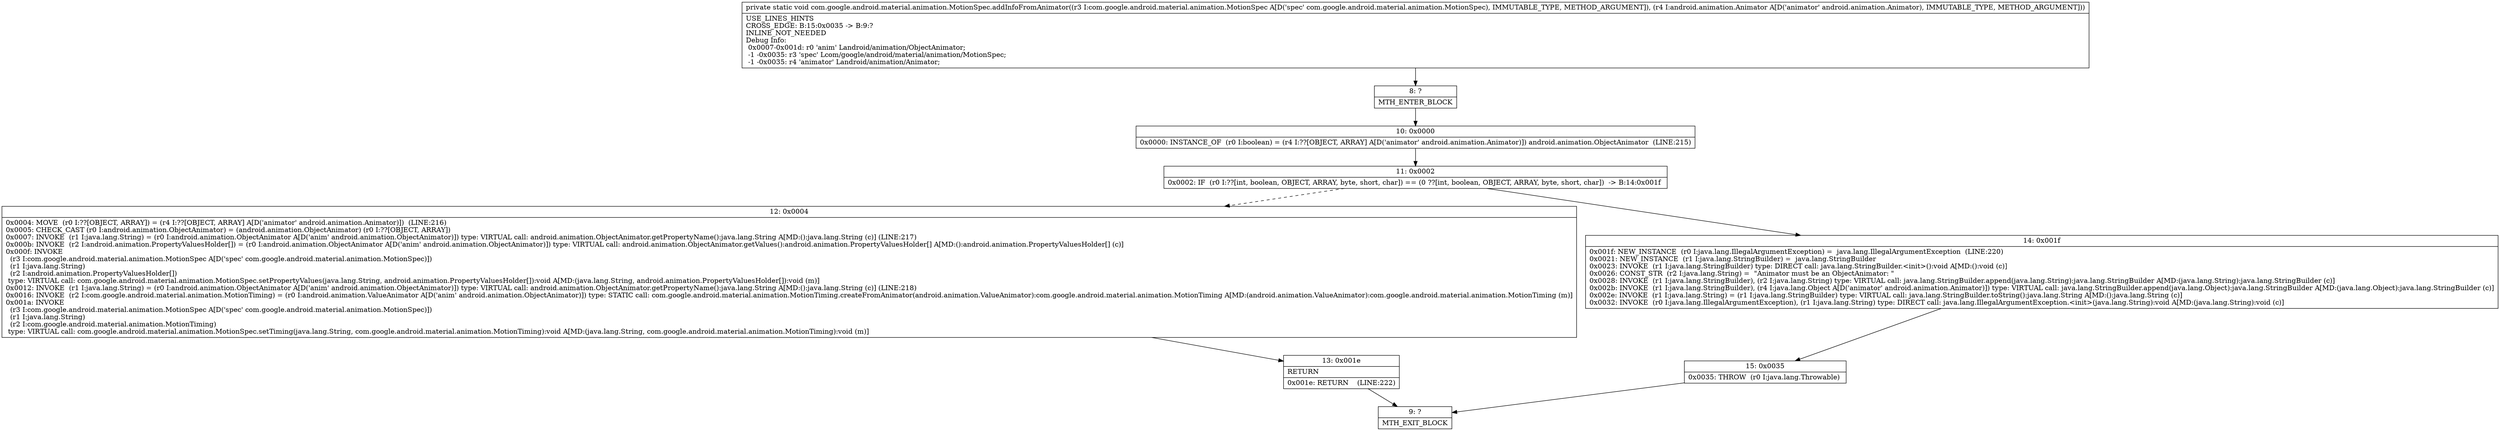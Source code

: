 digraph "CFG forcom.google.android.material.animation.MotionSpec.addInfoFromAnimator(Lcom\/google\/android\/material\/animation\/MotionSpec;Landroid\/animation\/Animator;)V" {
Node_8 [shape=record,label="{8\:\ ?|MTH_ENTER_BLOCK\l}"];
Node_10 [shape=record,label="{10\:\ 0x0000|0x0000: INSTANCE_OF  (r0 I:boolean) = (r4 I:??[OBJECT, ARRAY] A[D('animator' android.animation.Animator)]) android.animation.ObjectAnimator  (LINE:215)\l}"];
Node_11 [shape=record,label="{11\:\ 0x0002|0x0002: IF  (r0 I:??[int, boolean, OBJECT, ARRAY, byte, short, char]) == (0 ??[int, boolean, OBJECT, ARRAY, byte, short, char])  \-\> B:14:0x001f \l}"];
Node_12 [shape=record,label="{12\:\ 0x0004|0x0004: MOVE  (r0 I:??[OBJECT, ARRAY]) = (r4 I:??[OBJECT, ARRAY] A[D('animator' android.animation.Animator)])  (LINE:216)\l0x0005: CHECK_CAST (r0 I:android.animation.ObjectAnimator) = (android.animation.ObjectAnimator) (r0 I:??[OBJECT, ARRAY]) \l0x0007: INVOKE  (r1 I:java.lang.String) = (r0 I:android.animation.ObjectAnimator A[D('anim' android.animation.ObjectAnimator)]) type: VIRTUAL call: android.animation.ObjectAnimator.getPropertyName():java.lang.String A[MD:():java.lang.String (c)] (LINE:217)\l0x000b: INVOKE  (r2 I:android.animation.PropertyValuesHolder[]) = (r0 I:android.animation.ObjectAnimator A[D('anim' android.animation.ObjectAnimator)]) type: VIRTUAL call: android.animation.ObjectAnimator.getValues():android.animation.PropertyValuesHolder[] A[MD:():android.animation.PropertyValuesHolder[] (c)]\l0x000f: INVOKE  \l  (r3 I:com.google.android.material.animation.MotionSpec A[D('spec' com.google.android.material.animation.MotionSpec)])\l  (r1 I:java.lang.String)\l  (r2 I:android.animation.PropertyValuesHolder[])\l type: VIRTUAL call: com.google.android.material.animation.MotionSpec.setPropertyValues(java.lang.String, android.animation.PropertyValuesHolder[]):void A[MD:(java.lang.String, android.animation.PropertyValuesHolder[]):void (m)]\l0x0012: INVOKE  (r1 I:java.lang.String) = (r0 I:android.animation.ObjectAnimator A[D('anim' android.animation.ObjectAnimator)]) type: VIRTUAL call: android.animation.ObjectAnimator.getPropertyName():java.lang.String A[MD:():java.lang.String (c)] (LINE:218)\l0x0016: INVOKE  (r2 I:com.google.android.material.animation.MotionTiming) = (r0 I:android.animation.ValueAnimator A[D('anim' android.animation.ObjectAnimator)]) type: STATIC call: com.google.android.material.animation.MotionTiming.createFromAnimator(android.animation.ValueAnimator):com.google.android.material.animation.MotionTiming A[MD:(android.animation.ValueAnimator):com.google.android.material.animation.MotionTiming (m)]\l0x001a: INVOKE  \l  (r3 I:com.google.android.material.animation.MotionSpec A[D('spec' com.google.android.material.animation.MotionSpec)])\l  (r1 I:java.lang.String)\l  (r2 I:com.google.android.material.animation.MotionTiming)\l type: VIRTUAL call: com.google.android.material.animation.MotionSpec.setTiming(java.lang.String, com.google.android.material.animation.MotionTiming):void A[MD:(java.lang.String, com.google.android.material.animation.MotionTiming):void (m)]\l}"];
Node_13 [shape=record,label="{13\:\ 0x001e|RETURN\l|0x001e: RETURN    (LINE:222)\l}"];
Node_9 [shape=record,label="{9\:\ ?|MTH_EXIT_BLOCK\l}"];
Node_14 [shape=record,label="{14\:\ 0x001f|0x001f: NEW_INSTANCE  (r0 I:java.lang.IllegalArgumentException) =  java.lang.IllegalArgumentException  (LINE:220)\l0x0021: NEW_INSTANCE  (r1 I:java.lang.StringBuilder) =  java.lang.StringBuilder \l0x0023: INVOKE  (r1 I:java.lang.StringBuilder) type: DIRECT call: java.lang.StringBuilder.\<init\>():void A[MD:():void (c)]\l0x0026: CONST_STR  (r2 I:java.lang.String) =  \"Animator must be an ObjectAnimator: \" \l0x0028: INVOKE  (r1 I:java.lang.StringBuilder), (r2 I:java.lang.String) type: VIRTUAL call: java.lang.StringBuilder.append(java.lang.String):java.lang.StringBuilder A[MD:(java.lang.String):java.lang.StringBuilder (c)]\l0x002b: INVOKE  (r1 I:java.lang.StringBuilder), (r4 I:java.lang.Object A[D('animator' android.animation.Animator)]) type: VIRTUAL call: java.lang.StringBuilder.append(java.lang.Object):java.lang.StringBuilder A[MD:(java.lang.Object):java.lang.StringBuilder (c)]\l0x002e: INVOKE  (r1 I:java.lang.String) = (r1 I:java.lang.StringBuilder) type: VIRTUAL call: java.lang.StringBuilder.toString():java.lang.String A[MD:():java.lang.String (c)]\l0x0032: INVOKE  (r0 I:java.lang.IllegalArgumentException), (r1 I:java.lang.String) type: DIRECT call: java.lang.IllegalArgumentException.\<init\>(java.lang.String):void A[MD:(java.lang.String):void (c)]\l}"];
Node_15 [shape=record,label="{15\:\ 0x0035|0x0035: THROW  (r0 I:java.lang.Throwable) \l}"];
MethodNode[shape=record,label="{private static void com.google.android.material.animation.MotionSpec.addInfoFromAnimator((r3 I:com.google.android.material.animation.MotionSpec A[D('spec' com.google.android.material.animation.MotionSpec), IMMUTABLE_TYPE, METHOD_ARGUMENT]), (r4 I:android.animation.Animator A[D('animator' android.animation.Animator), IMMUTABLE_TYPE, METHOD_ARGUMENT]))  | USE_LINES_HINTS\lCROSS_EDGE: B:15:0x0035 \-\> B:9:?\lINLINE_NOT_NEEDED\lDebug Info:\l  0x0007\-0x001d: r0 'anim' Landroid\/animation\/ObjectAnimator;\l  \-1 \-0x0035: r3 'spec' Lcom\/google\/android\/material\/animation\/MotionSpec;\l  \-1 \-0x0035: r4 'animator' Landroid\/animation\/Animator;\l}"];
MethodNode -> Node_8;Node_8 -> Node_10;
Node_10 -> Node_11;
Node_11 -> Node_12[style=dashed];
Node_11 -> Node_14;
Node_12 -> Node_13;
Node_13 -> Node_9;
Node_14 -> Node_15;
Node_15 -> Node_9;
}

